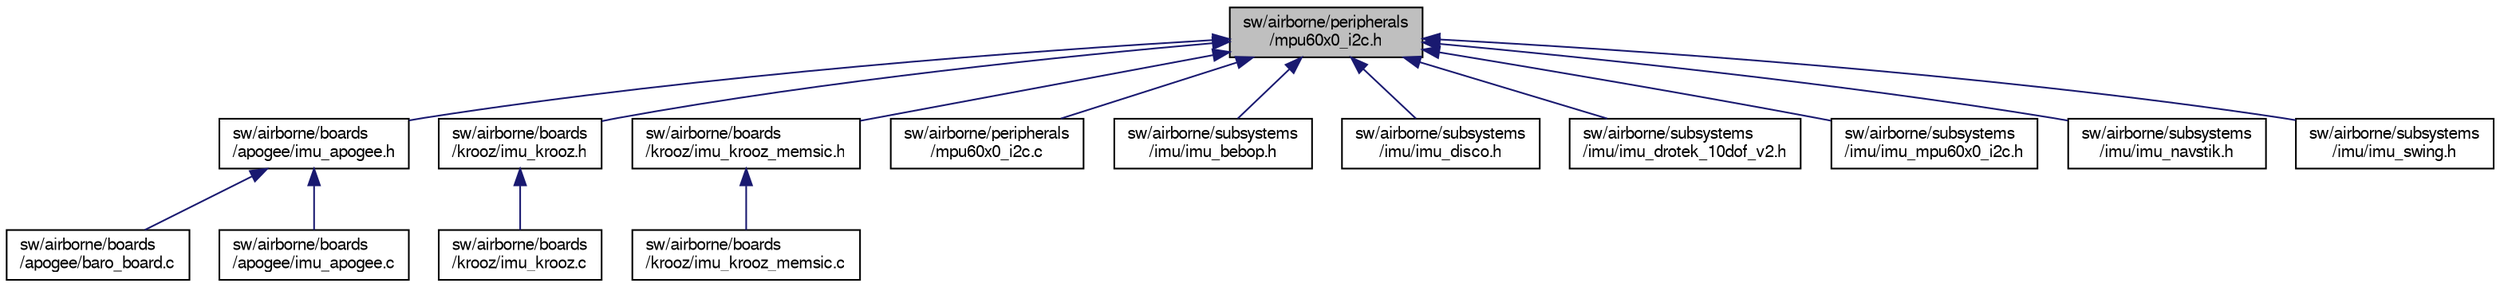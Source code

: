 digraph "sw/airborne/peripherals/mpu60x0_i2c.h"
{
  edge [fontname="FreeSans",fontsize="10",labelfontname="FreeSans",labelfontsize="10"];
  node [fontname="FreeSans",fontsize="10",shape=record];
  Node1 [label="sw/airborne/peripherals\l/mpu60x0_i2c.h",height=0.2,width=0.4,color="black", fillcolor="grey75", style="filled", fontcolor="black"];
  Node1 -> Node2 [dir="back",color="midnightblue",fontsize="10",style="solid",fontname="FreeSans"];
  Node2 [label="sw/airborne/boards\l/apogee/imu_apogee.h",height=0.2,width=0.4,color="black", fillcolor="white", style="filled",URL="$imu__apogee_8h.html",tooltip="Driver for the IMU on the Apogee board. "];
  Node2 -> Node3 [dir="back",color="midnightblue",fontsize="10",style="solid",fontname="FreeSans"];
  Node3 [label="sw/airborne/boards\l/apogee/baro_board.c",height=0.2,width=0.4,color="black", fillcolor="white", style="filled",URL="$apogee_2baro__board_8c.html",tooltip="integrated barometer for Apogee boards (mpl3115) "];
  Node2 -> Node4 [dir="back",color="midnightblue",fontsize="10",style="solid",fontname="FreeSans"];
  Node4 [label="sw/airborne/boards\l/apogee/imu_apogee.c",height=0.2,width=0.4,color="black", fillcolor="white", style="filled",URL="$imu__apogee_8c.html",tooltip="Driver for the IMU on the Apogee board. "];
  Node1 -> Node5 [dir="back",color="midnightblue",fontsize="10",style="solid",fontname="FreeSans"];
  Node5 [label="sw/airborne/boards\l/krooz/imu_krooz.h",height=0.2,width=0.4,color="black", fillcolor="white", style="filled",URL="$imu__krooz_8h.html",tooltip="Driver for the IMU on the KroozSD board. "];
  Node5 -> Node6 [dir="back",color="midnightblue",fontsize="10",style="solid",fontname="FreeSans"];
  Node6 [label="sw/airborne/boards\l/krooz/imu_krooz.c",height=0.2,width=0.4,color="black", fillcolor="white", style="filled",URL="$imu__krooz_8c.html",tooltip="Driver for the IMU on the KroozSD board. "];
  Node1 -> Node7 [dir="back",color="midnightblue",fontsize="10",style="solid",fontname="FreeSans"];
  Node7 [label="sw/airborne/boards\l/krooz/imu_krooz_memsic.h",height=0.2,width=0.4,color="black", fillcolor="white", style="filled",URL="$imu__krooz__memsic_8h.html",tooltip="Driver for the IMU on the KroozSD Big Rotorcraft Edition board. "];
  Node7 -> Node8 [dir="back",color="midnightblue",fontsize="10",style="solid",fontname="FreeSans"];
  Node8 [label="sw/airborne/boards\l/krooz/imu_krooz_memsic.c",height=0.2,width=0.4,color="black", fillcolor="white", style="filled",URL="$imu__krooz__memsic_8c.html",tooltip="Driver for the IMU on the KroozSD Big Rotorcraft Edition board. "];
  Node1 -> Node9 [dir="back",color="midnightblue",fontsize="10",style="solid",fontname="FreeSans"];
  Node9 [label="sw/airborne/peripherals\l/mpu60x0_i2c.c",height=0.2,width=0.4,color="black", fillcolor="white", style="filled",URL="$mpu60x0__i2c_8c.html",tooltip="Driver for the MPU-60X0 using I2C. "];
  Node1 -> Node10 [dir="back",color="midnightblue",fontsize="10",style="solid",fontname="FreeSans"];
  Node10 [label="sw/airborne/subsystems\l/imu/imu_bebop.h",height=0.2,width=0.4,color="black", fillcolor="white", style="filled",URL="$imu__bebop_8h.html",tooltip="Interface for the Bebop magnetometer, accelerometer and gyroscope. "];
  Node1 -> Node11 [dir="back",color="midnightblue",fontsize="10",style="solid",fontname="FreeSans"];
  Node11 [label="sw/airborne/subsystems\l/imu/imu_disco.h",height=0.2,width=0.4,color="black", fillcolor="white", style="filled",URL="$imu__disco_8h.html",tooltip="Interface for the Disco magnetometer, accelerometer and gyroscope. "];
  Node1 -> Node12 [dir="back",color="midnightblue",fontsize="10",style="solid",fontname="FreeSans"];
  Node12 [label="sw/airborne/subsystems\l/imu/imu_drotek_10dof_v2.h",height=0.2,width=0.4,color="black", fillcolor="white", style="filled",URL="$imu__drotek__10dof__v2_8h.html",tooltip="Driver for the Drotek 10DOF V2 IMU. "];
  Node1 -> Node13 [dir="back",color="midnightblue",fontsize="10",style="solid",fontname="FreeSans"];
  Node13 [label="sw/airborne/subsystems\l/imu/imu_mpu60x0_i2c.h",height=0.2,width=0.4,color="black", fillcolor="white", style="filled",URL="$imu__mpu60x0__i2c_8h.html",tooltip="Driver for IMU with only MPU60x0 via I2C. "];
  Node1 -> Node14 [dir="back",color="midnightblue",fontsize="10",style="solid",fontname="FreeSans"];
  Node14 [label="sw/airborne/subsystems\l/imu/imu_navstik.h",height=0.2,width=0.4,color="black", fillcolor="white", style="filled",URL="$imu__navstik_8h.html",tooltip="Interface for the Navstik magnetometer, accelerometer and gyroscope. "];
  Node1 -> Node15 [dir="back",color="midnightblue",fontsize="10",style="solid",fontname="FreeSans"];
  Node15 [label="sw/airborne/subsystems\l/imu/imu_swing.h",height=0.2,width=0.4,color="black", fillcolor="white", style="filled",URL="$imu__swing_8h.html",tooltip="Interface for the Swing accelerometer and gyroscope. "];
}
